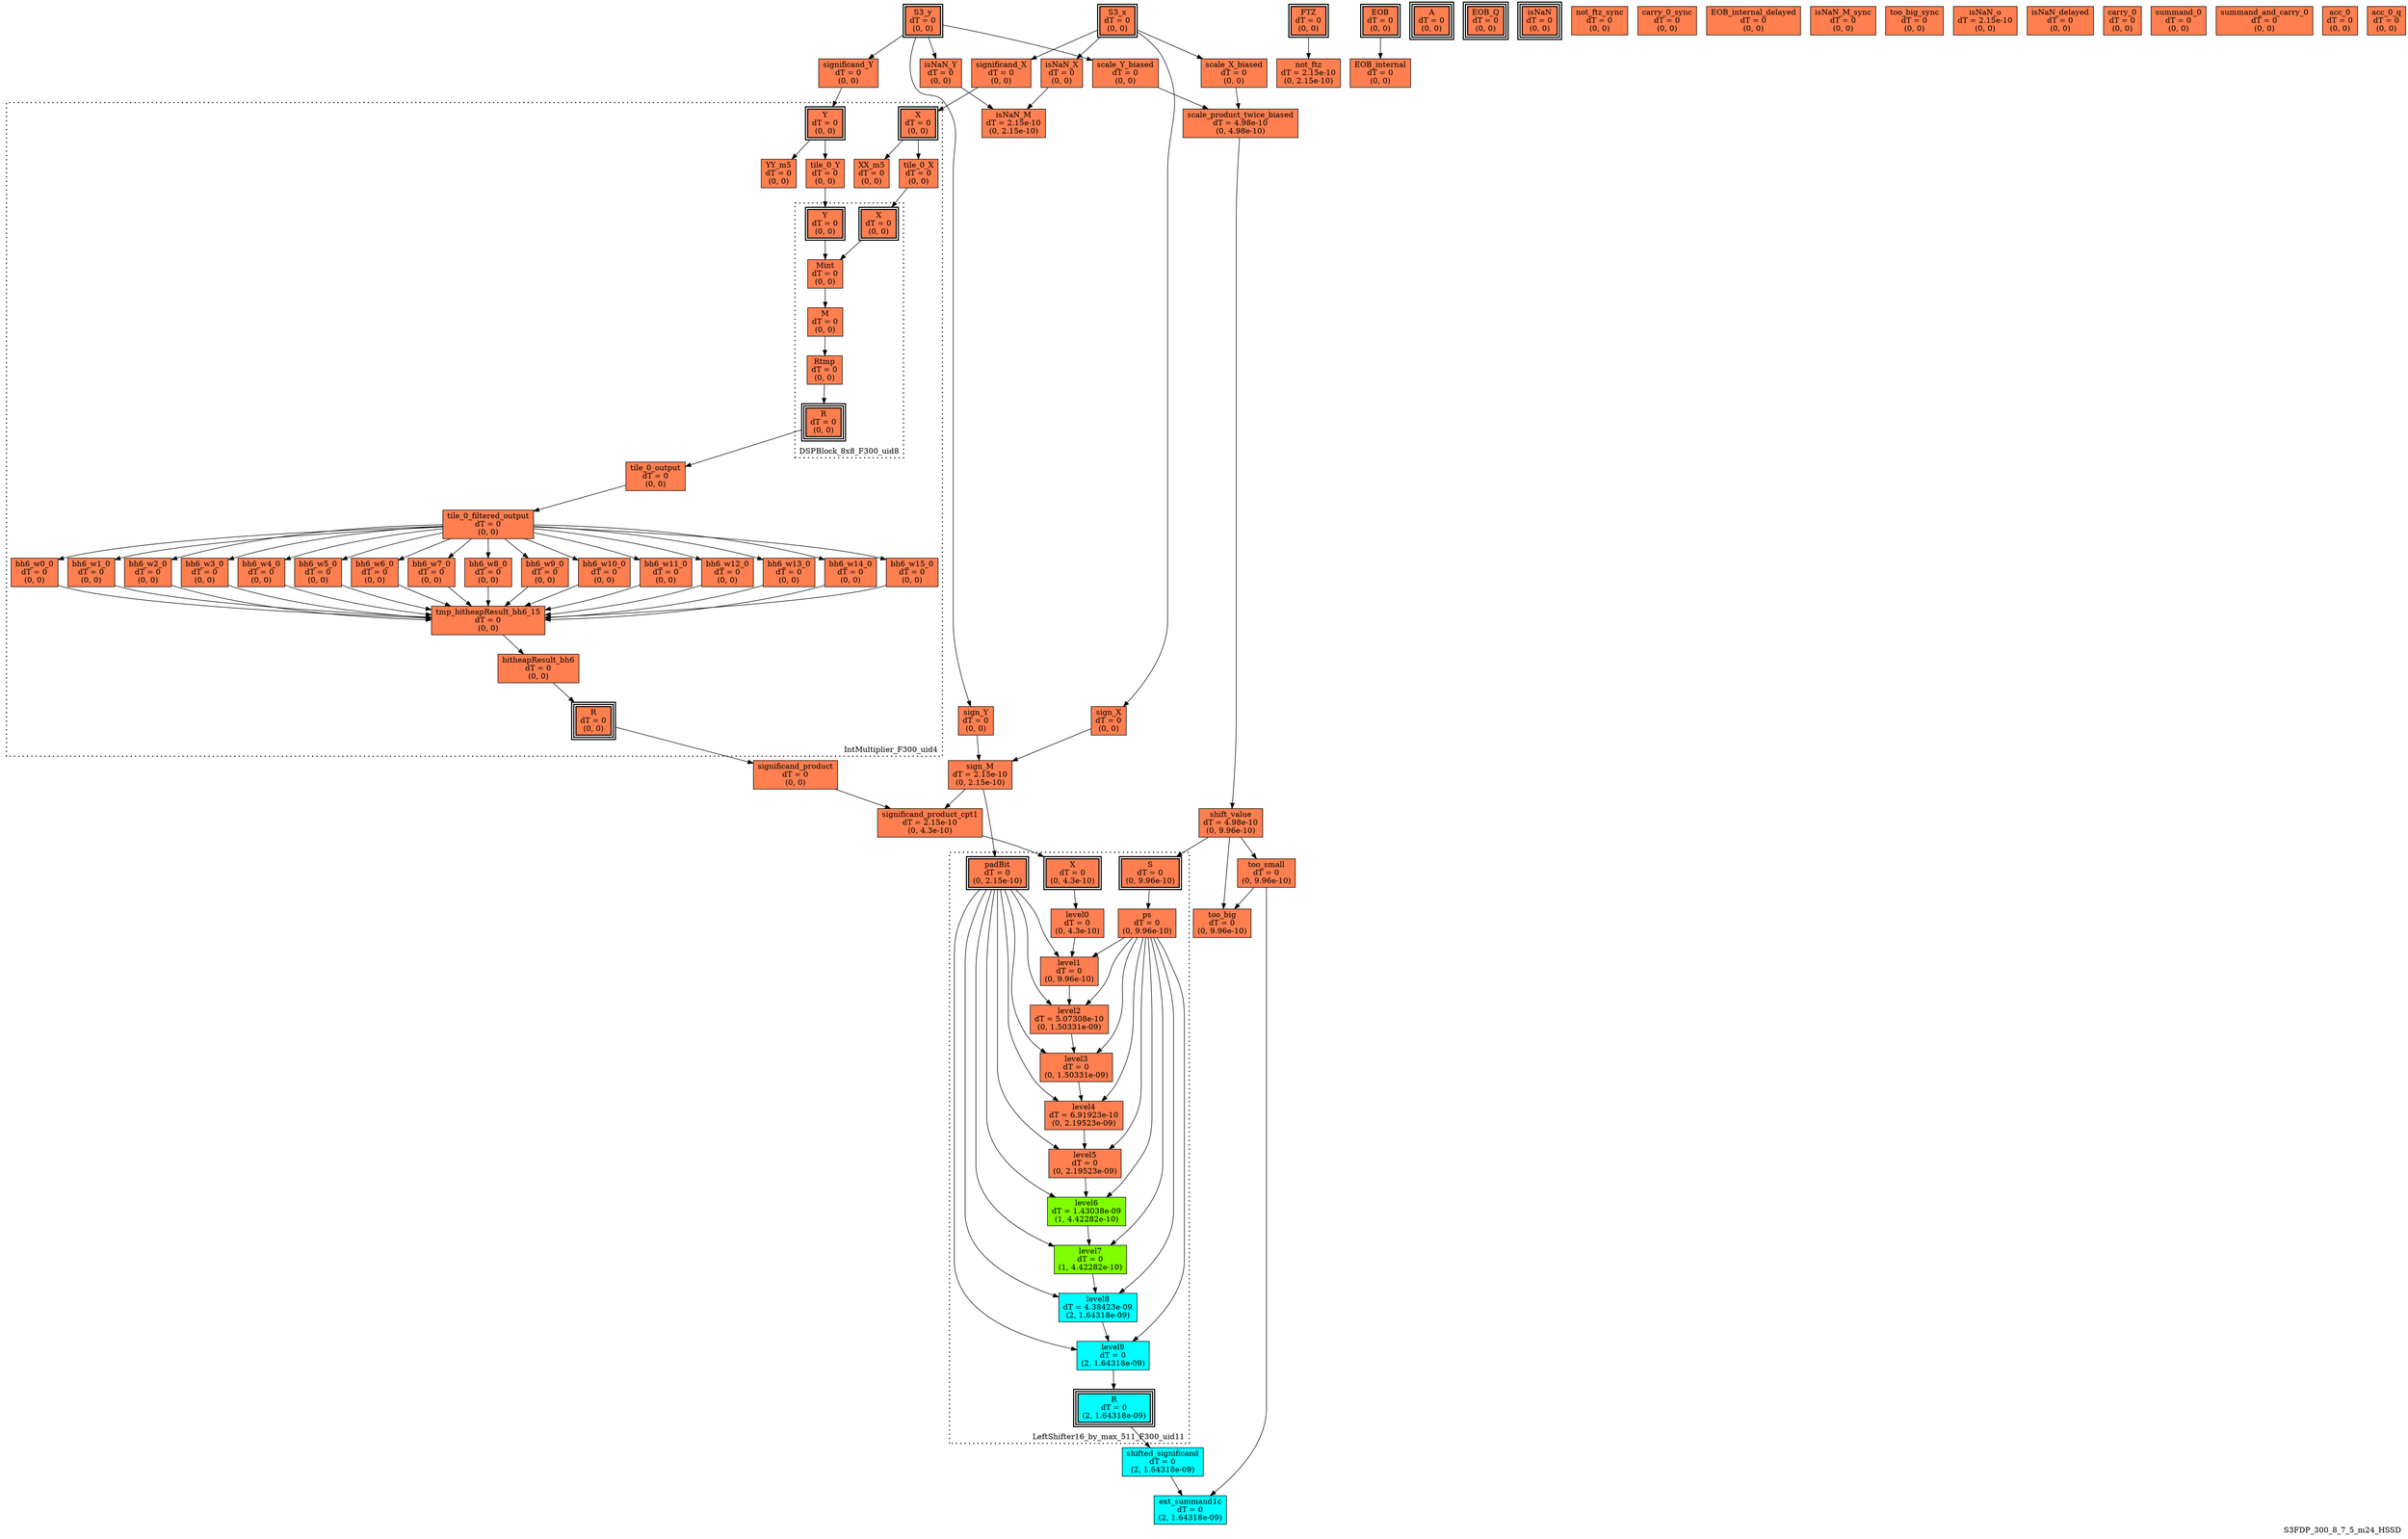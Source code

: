 digraph S3FDP_300_8_7_5_m24_HSSD
{
	//graph drawing options
	label=S3FDP_300_8_7_5_m24_HSSD;
	labelloc=bottom;
	labeljust=right;
	ratio=auto;
	nodesep=0.25;
	ranksep=0.5;

	//input/output signals of operator S3FDP_300_8_7_5_m24_HSSD
	S3_x__S3FDP_300_8_7_5_m24_HSSD [ label="S3_x\ndT = 0\n(0, 0)", shape=box, color=black, style="bold, filled", fillcolor=coral, peripheries=2 ];
	S3_y__S3FDP_300_8_7_5_m24_HSSD [ label="S3_y\ndT = 0\n(0, 0)", shape=box, color=black, style="bold, filled", fillcolor=coral, peripheries=2 ];
	FTZ__S3FDP_300_8_7_5_m24_HSSD [ label="FTZ\ndT = 0\n(0, 0)", shape=box, color=black, style="bold, filled", fillcolor=coral, peripheries=2 ];
	EOB__S3FDP_300_8_7_5_m24_HSSD [ label="EOB\ndT = 0\n(0, 0)", shape=box, color=black, style="bold, filled", fillcolor=coral, peripheries=2 ];
	A__S3FDP_300_8_7_5_m24_HSSD [ label="A\ndT = 0\n(0, 0)", shape=box, color=black, style="bold, filled", fillcolor=coral, peripheries=3 ];
	EOB_Q__S3FDP_300_8_7_5_m24_HSSD [ label="EOB_Q\ndT = 0\n(0, 0)", shape=box, color=black, style="bold, filled", fillcolor=coral, peripheries=3 ];
	isNaN__S3FDP_300_8_7_5_m24_HSSD [ label="isNaN\ndT = 0\n(0, 0)", shape=box, color=black, style="bold, filled", fillcolor=coral, peripheries=3 ];
	{rank=same S3_x__S3FDP_300_8_7_5_m24_HSSD, S3_y__S3FDP_300_8_7_5_m24_HSSD, FTZ__S3FDP_300_8_7_5_m24_HSSD, EOB__S3FDP_300_8_7_5_m24_HSSD};
	{rank=same A__S3FDP_300_8_7_5_m24_HSSD, EOB_Q__S3FDP_300_8_7_5_m24_HSSD, isNaN__S3FDP_300_8_7_5_m24_HSSD};
	//internal signals of operator S3FDP_300_8_7_5_m24_HSSD
	sign_X__S3FDP_300_8_7_5_m24_HSSD [ label="sign_X\ndT = 0\n(0, 0)", shape=box, color=black, style=filled, fillcolor=coral, peripheries=1 ];
	sign_Y__S3FDP_300_8_7_5_m24_HSSD [ label="sign_Y\ndT = 0\n(0, 0)", shape=box, color=black, style=filled, fillcolor=coral, peripheries=1 ];
	sign_M__S3FDP_300_8_7_5_m24_HSSD [ label="sign_M\ndT = 2.15e-10\n(0, 2.15e-10)", shape=box, color=black, style=filled, fillcolor=coral, peripheries=1 ];
	isNaN_X__S3FDP_300_8_7_5_m24_HSSD [ label="isNaN_X\ndT = 0\n(0, 0)", shape=box, color=black, style=filled, fillcolor=coral, peripheries=1 ];
	isNaN_Y__S3FDP_300_8_7_5_m24_HSSD [ label="isNaN_Y\ndT = 0\n(0, 0)", shape=box, color=black, style=filled, fillcolor=coral, peripheries=1 ];
	isNaN_M__S3FDP_300_8_7_5_m24_HSSD [ label="isNaN_M\ndT = 2.15e-10\n(0, 2.15e-10)", shape=box, color=black, style=filled, fillcolor=coral, peripheries=1 ];
	significand_X__S3FDP_300_8_7_5_m24_HSSD [ label="significand_X\ndT = 0\n(0, 0)", shape=box, color=black, style=filled, fillcolor=coral, peripheries=1 ];
	significand_Y__S3FDP_300_8_7_5_m24_HSSD [ label="significand_Y\ndT = 0\n(0, 0)", shape=box, color=black, style=filled, fillcolor=coral, peripheries=1 ];
	significand_product__S3FDP_300_8_7_5_m24_HSSD [ label="significand_product\ndT = 0\n(0, 0)", shape=box, color=black, style=filled, fillcolor=coral, peripheries=1 ];
	scale_X_biased__S3FDP_300_8_7_5_m24_HSSD [ label="scale_X_biased\ndT = 0\n(0, 0)", shape=box, color=black, style=filled, fillcolor=coral, peripheries=1 ];
	scale_Y_biased__S3FDP_300_8_7_5_m24_HSSD [ label="scale_Y_biased\ndT = 0\n(0, 0)", shape=box, color=black, style=filled, fillcolor=coral, peripheries=1 ];
	scale_product_twice_biased__S3FDP_300_8_7_5_m24_HSSD [ label="scale_product_twice_biased\ndT = 4.98e-10\n(0, 4.98e-10)", shape=box, color=black, style=filled, fillcolor=coral, peripheries=1 ];
	significand_product_cpt1__S3FDP_300_8_7_5_m24_HSSD [ label="significand_product_cpt1\ndT = 2.15e-10\n(0, 4.3e-10)", shape=box, color=black, style=filled, fillcolor=coral, peripheries=1 ];
	shift_value__S3FDP_300_8_7_5_m24_HSSD [ label="shift_value\ndT = 4.98e-10\n(0, 9.96e-10)", shape=box, color=black, style=filled, fillcolor=coral, peripheries=1 ];
	shifted_significand__S3FDP_300_8_7_5_m24_HSSD [ label="shifted_significand\ndT = 0\n(2, 1.64318e-09)", shape=box, color=black, style=filled, fillcolor=cyan, peripheries=1 ];
	too_small__S3FDP_300_8_7_5_m24_HSSD [ label="too_small\ndT = 0\n(0, 9.96e-10)", shape=box, color=black, style=filled, fillcolor=coral, peripheries=1 ];
	too_big__S3FDP_300_8_7_5_m24_HSSD [ label="too_big\ndT = 0\n(0, 9.96e-10)", shape=box, color=black, style=filled, fillcolor=coral, peripheries=1 ];
	ext_summand1c__S3FDP_300_8_7_5_m24_HSSD [ label="ext_summand1c\ndT = 0\n(2, 1.64318e-09)", shape=box, color=black, style=filled, fillcolor=cyan, peripheries=1 ];
	not_ftz__S3FDP_300_8_7_5_m24_HSSD [ label="not_ftz\ndT = 2.15e-10\n(0, 2.15e-10)", shape=box, color=black, style=filled, fillcolor=coral, peripheries=1 ];
	EOB_internal__S3FDP_300_8_7_5_m24_HSSD [ label="EOB_internal\ndT = 0\n(0, 0)", shape=box, color=black, style=filled, fillcolor=coral, peripheries=1 ];
	not_ftz_sync__S3FDP_300_8_7_5_m24_HSSD [ label="not_ftz_sync\ndT = 0\n(0, 0)", shape=box, color=black, style=filled, fillcolor=coral, peripheries=1 ];
	carry_0_sync__S3FDP_300_8_7_5_m24_HSSD [ label="carry_0_sync\ndT = 0\n(0, 0)", shape=box, color=black, style=filled, fillcolor=coral, peripheries=1 ];
	EOB_internal_delayed__S3FDP_300_8_7_5_m24_HSSD [ label="EOB_internal_delayed\ndT = 0\n(0, 0)", shape=box, color=black, style=filled, fillcolor=coral, peripheries=1 ];
	isNaN_M_sync__S3FDP_300_8_7_5_m24_HSSD [ label="isNaN_M_sync\ndT = 0\n(0, 0)", shape=box, color=black, style=filled, fillcolor=coral, peripheries=1 ];
	too_big_sync__S3FDP_300_8_7_5_m24_HSSD [ label="too_big_sync\ndT = 0\n(0, 0)", shape=box, color=black, style=filled, fillcolor=coral, peripheries=1 ];
	isNaN_o__S3FDP_300_8_7_5_m24_HSSD [ label="isNaN_o\ndT = 2.15e-10\n(0, 0)", shape=box, color=black, style=filled, fillcolor=coral, peripheries=1 ];
	isNaN_delayed__S3FDP_300_8_7_5_m24_HSSD [ label="isNaN_delayed\ndT = 0\n(0, 0)", shape=box, color=black, style=filled, fillcolor=coral, peripheries=1 ];
	carry_0__S3FDP_300_8_7_5_m24_HSSD [ label="carry_0\ndT = 0\n(0, 0)", shape=box, color=black, style=filled, fillcolor=coral, peripheries=1 ];
	summand_0__S3FDP_300_8_7_5_m24_HSSD [ label="summand_0\ndT = 0\n(0, 0)", shape=box, color=black, style=filled, fillcolor=coral, peripheries=1 ];
	summand_and_carry_0__S3FDP_300_8_7_5_m24_HSSD [ label="summand_and_carry_0\ndT = 0\n(0, 0)", shape=box, color=black, style=filled, fillcolor=coral, peripheries=1 ];
	acc_0__S3FDP_300_8_7_5_m24_HSSD [ label="acc_0\ndT = 0\n(0, 0)", shape=box, color=black, style=filled, fillcolor=coral, peripheries=1 ];
	acc_0_q__S3FDP_300_8_7_5_m24_HSSD [ label="acc_0_q\ndT = 0\n(0, 0)", shape=box, color=black, style=filled, fillcolor=coral, peripheries=1 ];

	//subcomponents of operator S3FDP_300_8_7_5_m24_HSSD

	subgraph cluster_IntMultiplier_F300_uid4
	{
		//graph drawing options
		label=IntMultiplier_F300_uid4;
		labelloc=bottom;
		labeljust=right;
		style="bold, dotted";
		ratio=auto;
		nodesep=0.25;
		ranksep=0.5;

		//input/output signals of operator IntMultiplier_F300_uid4
		X__IntMultiplier_F300_uid4 [ label="X\ndT = 0\n(0, 0)", shape=box, color=black, style="bold, filled", fillcolor=coral, peripheries=2 ];
		Y__IntMultiplier_F300_uid4 [ label="Y\ndT = 0\n(0, 0)", shape=box, color=black, style="bold, filled", fillcolor=coral, peripheries=2 ];
		R__IntMultiplier_F300_uid4 [ label="R\ndT = 0\n(0, 0)", shape=box, color=black, style="bold, filled", fillcolor=coral, peripheries=3 ];
		{rank=same X__IntMultiplier_F300_uid4, Y__IntMultiplier_F300_uid4};
		{rank=same R__IntMultiplier_F300_uid4};
		//internal signals of operator IntMultiplier_F300_uid4
		XX_m5__IntMultiplier_F300_uid4 [ label="XX_m5\ndT = 0\n(0, 0)", shape=box, color=black, style=filled, fillcolor=coral, peripheries=1 ];
		YY_m5__IntMultiplier_F300_uid4 [ label="YY_m5\ndT = 0\n(0, 0)", shape=box, color=black, style=filled, fillcolor=coral, peripheries=1 ];
		tile_0_X__IntMultiplier_F300_uid4 [ label="tile_0_X\ndT = 0\n(0, 0)", shape=box, color=black, style=filled, fillcolor=coral, peripheries=1 ];
		tile_0_Y__IntMultiplier_F300_uid4 [ label="tile_0_Y\ndT = 0\n(0, 0)", shape=box, color=black, style=filled, fillcolor=coral, peripheries=1 ];
		tile_0_output__IntMultiplier_F300_uid4 [ label="tile_0_output\ndT = 0\n(0, 0)", shape=box, color=black, style=filled, fillcolor=coral, peripheries=1 ];
		tile_0_filtered_output__IntMultiplier_F300_uid4 [ label="tile_0_filtered_output\ndT = 0\n(0, 0)", shape=box, color=black, style=filled, fillcolor=coral, peripheries=1 ];
		bh6_w0_0__IntMultiplier_F300_uid4 [ label="bh6_w0_0\ndT = 0\n(0, 0)", shape=box, color=black, style=filled, fillcolor=coral, peripheries=1 ];
		bh6_w1_0__IntMultiplier_F300_uid4 [ label="bh6_w1_0\ndT = 0\n(0, 0)", shape=box, color=black, style=filled, fillcolor=coral, peripheries=1 ];
		bh6_w2_0__IntMultiplier_F300_uid4 [ label="bh6_w2_0\ndT = 0\n(0, 0)", shape=box, color=black, style=filled, fillcolor=coral, peripheries=1 ];
		bh6_w3_0__IntMultiplier_F300_uid4 [ label="bh6_w3_0\ndT = 0\n(0, 0)", shape=box, color=black, style=filled, fillcolor=coral, peripheries=1 ];
		bh6_w4_0__IntMultiplier_F300_uid4 [ label="bh6_w4_0\ndT = 0\n(0, 0)", shape=box, color=black, style=filled, fillcolor=coral, peripheries=1 ];
		bh6_w5_0__IntMultiplier_F300_uid4 [ label="bh6_w5_0\ndT = 0\n(0, 0)", shape=box, color=black, style=filled, fillcolor=coral, peripheries=1 ];
		bh6_w6_0__IntMultiplier_F300_uid4 [ label="bh6_w6_0\ndT = 0\n(0, 0)", shape=box, color=black, style=filled, fillcolor=coral, peripheries=1 ];
		bh6_w7_0__IntMultiplier_F300_uid4 [ label="bh6_w7_0\ndT = 0\n(0, 0)", shape=box, color=black, style=filled, fillcolor=coral, peripheries=1 ];
		bh6_w8_0__IntMultiplier_F300_uid4 [ label="bh6_w8_0\ndT = 0\n(0, 0)", shape=box, color=black, style=filled, fillcolor=coral, peripheries=1 ];
		bh6_w9_0__IntMultiplier_F300_uid4 [ label="bh6_w9_0\ndT = 0\n(0, 0)", shape=box, color=black, style=filled, fillcolor=coral, peripheries=1 ];
		bh6_w10_0__IntMultiplier_F300_uid4 [ label="bh6_w10_0\ndT = 0\n(0, 0)", shape=box, color=black, style=filled, fillcolor=coral, peripheries=1 ];
		bh6_w11_0__IntMultiplier_F300_uid4 [ label="bh6_w11_0\ndT = 0\n(0, 0)", shape=box, color=black, style=filled, fillcolor=coral, peripheries=1 ];
		bh6_w12_0__IntMultiplier_F300_uid4 [ label="bh6_w12_0\ndT = 0\n(0, 0)", shape=box, color=black, style=filled, fillcolor=coral, peripheries=1 ];
		bh6_w13_0__IntMultiplier_F300_uid4 [ label="bh6_w13_0\ndT = 0\n(0, 0)", shape=box, color=black, style=filled, fillcolor=coral, peripheries=1 ];
		bh6_w14_0__IntMultiplier_F300_uid4 [ label="bh6_w14_0\ndT = 0\n(0, 0)", shape=box, color=black, style=filled, fillcolor=coral, peripheries=1 ];
		bh6_w15_0__IntMultiplier_F300_uid4 [ label="bh6_w15_0\ndT = 0\n(0, 0)", shape=box, color=black, style=filled, fillcolor=coral, peripheries=1 ];
		tmp_bitheapResult_bh6_15__IntMultiplier_F300_uid4 [ label="tmp_bitheapResult_bh6_15\ndT = 0\n(0, 0)", shape=box, color=black, style=filled, fillcolor=coral, peripheries=1 ];
		bitheapResult_bh6__IntMultiplier_F300_uid4 [ label="bitheapResult_bh6\ndT = 0\n(0, 0)", shape=box, color=black, style=filled, fillcolor=coral, peripheries=1 ];

		//subcomponents of operator IntMultiplier_F300_uid4

		subgraph cluster_DSPBlock_8x8_F300_uid8
		{
			//graph drawing options
			label=DSPBlock_8x8_F300_uid8;
			labelloc=bottom;
			labeljust=right;
			style="bold, dotted";
			ratio=auto;
			nodesep=0.25;
			ranksep=0.5;

			//input/output signals of operator DSPBlock_8x8_F300_uid8
			X__DSPBlock_8x8_F300_uid8 [ label="X\ndT = 0\n(0, 0)", shape=box, color=black, style="bold, filled", fillcolor=coral, peripheries=2 ];
			Y__DSPBlock_8x8_F300_uid8 [ label="Y\ndT = 0\n(0, 0)", shape=box, color=black, style="bold, filled", fillcolor=coral, peripheries=2 ];
			R__DSPBlock_8x8_F300_uid8 [ label="R\ndT = 0\n(0, 0)", shape=box, color=black, style="bold, filled", fillcolor=coral, peripheries=3 ];
			{rank=same X__DSPBlock_8x8_F300_uid8, Y__DSPBlock_8x8_F300_uid8};
			{rank=same R__DSPBlock_8x8_F300_uid8};
			//internal signals of operator DSPBlock_8x8_F300_uid8
			Mint__DSPBlock_8x8_F300_uid8 [ label="Mint\ndT = 0\n(0, 0)", shape=box, color=black, style=filled, fillcolor=coral, peripheries=1 ];
			M__DSPBlock_8x8_F300_uid8 [ label="M\ndT = 0\n(0, 0)", shape=box, color=black, style=filled, fillcolor=coral, peripheries=1 ];
			Rtmp__DSPBlock_8x8_F300_uid8 [ label="Rtmp\ndT = 0\n(0, 0)", shape=box, color=black, style=filled, fillcolor=coral, peripheries=1 ];

			//subcomponents of operator DSPBlock_8x8_F300_uid8

			//input and internal signal connections of operator DSPBlock_8x8_F300_uid8
			X__DSPBlock_8x8_F300_uid8 -> Mint__DSPBlock_8x8_F300_uid8 [ arrowhead=normal, arrowsize=1.0, arrowtail=normal, color=black, dir=forward  ];
			Y__DSPBlock_8x8_F300_uid8 -> Mint__DSPBlock_8x8_F300_uid8 [ arrowhead=normal, arrowsize=1.0, arrowtail=normal, color=black, dir=forward  ];
			Mint__DSPBlock_8x8_F300_uid8 -> M__DSPBlock_8x8_F300_uid8 [ arrowhead=normal, arrowsize=1.0, arrowtail=normal, color=black, dir=forward  ];
			M__DSPBlock_8x8_F300_uid8 -> Rtmp__DSPBlock_8x8_F300_uid8 [ arrowhead=normal, arrowsize=1.0, arrowtail=normal, color=black, dir=forward  ];
			Rtmp__DSPBlock_8x8_F300_uid8 -> R__DSPBlock_8x8_F300_uid8 [ arrowhead=normal, arrowsize=1.0, arrowtail=normal, color=black, dir=forward  ];
		}

			//output signal connections of operator DSPBlock_8x8_F300_uid8
			R__DSPBlock_8x8_F300_uid8 -> tile_0_output__IntMultiplier_F300_uid4 [ arrowhead=normal, arrowsize=1.0, arrowtail=normal, color=black, dir=forward  ];

		//input and internal signal connections of operator IntMultiplier_F300_uid4
		X__IntMultiplier_F300_uid4 -> XX_m5__IntMultiplier_F300_uid4 [ arrowhead=normal, arrowsize=1.0, arrowtail=normal, color=black, dir=forward  ];
		X__IntMultiplier_F300_uid4 -> tile_0_X__IntMultiplier_F300_uid4 [ arrowhead=normal, arrowsize=1.0, arrowtail=normal, color=black, dir=forward  ];
		Y__IntMultiplier_F300_uid4 -> YY_m5__IntMultiplier_F300_uid4 [ arrowhead=normal, arrowsize=1.0, arrowtail=normal, color=black, dir=forward  ];
		Y__IntMultiplier_F300_uid4 -> tile_0_Y__IntMultiplier_F300_uid4 [ arrowhead=normal, arrowsize=1.0, arrowtail=normal, color=black, dir=forward  ];
		tile_0_X__IntMultiplier_F300_uid4 -> X__DSPBlock_8x8_F300_uid8 [ arrowhead=normal, arrowsize=1.0, arrowtail=normal, color=black, dir=forward  ];
		tile_0_Y__IntMultiplier_F300_uid4 -> Y__DSPBlock_8x8_F300_uid8 [ arrowhead=normal, arrowsize=1.0, arrowtail=normal, color=black, dir=forward  ];
		tile_0_output__IntMultiplier_F300_uid4 -> tile_0_filtered_output__IntMultiplier_F300_uid4 [ arrowhead=normal, arrowsize=1.0, arrowtail=normal, color=black, dir=forward  ];
		tile_0_filtered_output__IntMultiplier_F300_uid4 -> bh6_w0_0__IntMultiplier_F300_uid4 [ arrowhead=normal, arrowsize=1.0, arrowtail=normal, color=black, dir=forward  ];
		tile_0_filtered_output__IntMultiplier_F300_uid4 -> bh6_w1_0__IntMultiplier_F300_uid4 [ arrowhead=normal, arrowsize=1.0, arrowtail=normal, color=black, dir=forward  ];
		tile_0_filtered_output__IntMultiplier_F300_uid4 -> bh6_w2_0__IntMultiplier_F300_uid4 [ arrowhead=normal, arrowsize=1.0, arrowtail=normal, color=black, dir=forward  ];
		tile_0_filtered_output__IntMultiplier_F300_uid4 -> bh6_w3_0__IntMultiplier_F300_uid4 [ arrowhead=normal, arrowsize=1.0, arrowtail=normal, color=black, dir=forward  ];
		tile_0_filtered_output__IntMultiplier_F300_uid4 -> bh6_w4_0__IntMultiplier_F300_uid4 [ arrowhead=normal, arrowsize=1.0, arrowtail=normal, color=black, dir=forward  ];
		tile_0_filtered_output__IntMultiplier_F300_uid4 -> bh6_w5_0__IntMultiplier_F300_uid4 [ arrowhead=normal, arrowsize=1.0, arrowtail=normal, color=black, dir=forward  ];
		tile_0_filtered_output__IntMultiplier_F300_uid4 -> bh6_w6_0__IntMultiplier_F300_uid4 [ arrowhead=normal, arrowsize=1.0, arrowtail=normal, color=black, dir=forward  ];
		tile_0_filtered_output__IntMultiplier_F300_uid4 -> bh6_w7_0__IntMultiplier_F300_uid4 [ arrowhead=normal, arrowsize=1.0, arrowtail=normal, color=black, dir=forward  ];
		tile_0_filtered_output__IntMultiplier_F300_uid4 -> bh6_w8_0__IntMultiplier_F300_uid4 [ arrowhead=normal, arrowsize=1.0, arrowtail=normal, color=black, dir=forward  ];
		tile_0_filtered_output__IntMultiplier_F300_uid4 -> bh6_w9_0__IntMultiplier_F300_uid4 [ arrowhead=normal, arrowsize=1.0, arrowtail=normal, color=black, dir=forward  ];
		tile_0_filtered_output__IntMultiplier_F300_uid4 -> bh6_w10_0__IntMultiplier_F300_uid4 [ arrowhead=normal, arrowsize=1.0, arrowtail=normal, color=black, dir=forward  ];
		tile_0_filtered_output__IntMultiplier_F300_uid4 -> bh6_w11_0__IntMultiplier_F300_uid4 [ arrowhead=normal, arrowsize=1.0, arrowtail=normal, color=black, dir=forward  ];
		tile_0_filtered_output__IntMultiplier_F300_uid4 -> bh6_w12_0__IntMultiplier_F300_uid4 [ arrowhead=normal, arrowsize=1.0, arrowtail=normal, color=black, dir=forward  ];
		tile_0_filtered_output__IntMultiplier_F300_uid4 -> bh6_w13_0__IntMultiplier_F300_uid4 [ arrowhead=normal, arrowsize=1.0, arrowtail=normal, color=black, dir=forward  ];
		tile_0_filtered_output__IntMultiplier_F300_uid4 -> bh6_w14_0__IntMultiplier_F300_uid4 [ arrowhead=normal, arrowsize=1.0, arrowtail=normal, color=black, dir=forward  ];
		tile_0_filtered_output__IntMultiplier_F300_uid4 -> bh6_w15_0__IntMultiplier_F300_uid4 [ arrowhead=normal, arrowsize=1.0, arrowtail=normal, color=black, dir=forward  ];
		bh6_w0_0__IntMultiplier_F300_uid4 -> tmp_bitheapResult_bh6_15__IntMultiplier_F300_uid4 [ arrowhead=normal, arrowsize=1.0, arrowtail=normal, color=black, dir=forward  ];
		bh6_w1_0__IntMultiplier_F300_uid4 -> tmp_bitheapResult_bh6_15__IntMultiplier_F300_uid4 [ arrowhead=normal, arrowsize=1.0, arrowtail=normal, color=black, dir=forward  ];
		bh6_w2_0__IntMultiplier_F300_uid4 -> tmp_bitheapResult_bh6_15__IntMultiplier_F300_uid4 [ arrowhead=normal, arrowsize=1.0, arrowtail=normal, color=black, dir=forward  ];
		bh6_w3_0__IntMultiplier_F300_uid4 -> tmp_bitheapResult_bh6_15__IntMultiplier_F300_uid4 [ arrowhead=normal, arrowsize=1.0, arrowtail=normal, color=black, dir=forward  ];
		bh6_w4_0__IntMultiplier_F300_uid4 -> tmp_bitheapResult_bh6_15__IntMultiplier_F300_uid4 [ arrowhead=normal, arrowsize=1.0, arrowtail=normal, color=black, dir=forward  ];
		bh6_w5_0__IntMultiplier_F300_uid4 -> tmp_bitheapResult_bh6_15__IntMultiplier_F300_uid4 [ arrowhead=normal, arrowsize=1.0, arrowtail=normal, color=black, dir=forward  ];
		bh6_w6_0__IntMultiplier_F300_uid4 -> tmp_bitheapResult_bh6_15__IntMultiplier_F300_uid4 [ arrowhead=normal, arrowsize=1.0, arrowtail=normal, color=black, dir=forward  ];
		bh6_w7_0__IntMultiplier_F300_uid4 -> tmp_bitheapResult_bh6_15__IntMultiplier_F300_uid4 [ arrowhead=normal, arrowsize=1.0, arrowtail=normal, color=black, dir=forward  ];
		bh6_w8_0__IntMultiplier_F300_uid4 -> tmp_bitheapResult_bh6_15__IntMultiplier_F300_uid4 [ arrowhead=normal, arrowsize=1.0, arrowtail=normal, color=black, dir=forward  ];
		bh6_w9_0__IntMultiplier_F300_uid4 -> tmp_bitheapResult_bh6_15__IntMultiplier_F300_uid4 [ arrowhead=normal, arrowsize=1.0, arrowtail=normal, color=black, dir=forward  ];
		bh6_w10_0__IntMultiplier_F300_uid4 -> tmp_bitheapResult_bh6_15__IntMultiplier_F300_uid4 [ arrowhead=normal, arrowsize=1.0, arrowtail=normal, color=black, dir=forward  ];
		bh6_w11_0__IntMultiplier_F300_uid4 -> tmp_bitheapResult_bh6_15__IntMultiplier_F300_uid4 [ arrowhead=normal, arrowsize=1.0, arrowtail=normal, color=black, dir=forward  ];
		bh6_w12_0__IntMultiplier_F300_uid4 -> tmp_bitheapResult_bh6_15__IntMultiplier_F300_uid4 [ arrowhead=normal, arrowsize=1.0, arrowtail=normal, color=black, dir=forward  ];
		bh6_w13_0__IntMultiplier_F300_uid4 -> tmp_bitheapResult_bh6_15__IntMultiplier_F300_uid4 [ arrowhead=normal, arrowsize=1.0, arrowtail=normal, color=black, dir=forward  ];
		bh6_w14_0__IntMultiplier_F300_uid4 -> tmp_bitheapResult_bh6_15__IntMultiplier_F300_uid4 [ arrowhead=normal, arrowsize=1.0, arrowtail=normal, color=black, dir=forward  ];
		bh6_w15_0__IntMultiplier_F300_uid4 -> tmp_bitheapResult_bh6_15__IntMultiplier_F300_uid4 [ arrowhead=normal, arrowsize=1.0, arrowtail=normal, color=black, dir=forward  ];
		tmp_bitheapResult_bh6_15__IntMultiplier_F300_uid4 -> bitheapResult_bh6__IntMultiplier_F300_uid4 [ arrowhead=normal, arrowsize=1.0, arrowtail=normal, color=black, dir=forward  ];
		bitheapResult_bh6__IntMultiplier_F300_uid4 -> R__IntMultiplier_F300_uid4 [ arrowhead=normal, arrowsize=1.0, arrowtail=normal, color=black, dir=forward  ];
	}

		//output signal connections of operator IntMultiplier_F300_uid4
		R__IntMultiplier_F300_uid4 -> significand_product__S3FDP_300_8_7_5_m24_HSSD [ arrowhead=normal, arrowsize=1.0, arrowtail=normal, color=black, dir=forward  ];

	subgraph cluster_LeftShifter16_by_max_511_F300_uid11
	{
		//graph drawing options
		label=LeftShifter16_by_max_511_F300_uid11;
		labelloc=bottom;
		labeljust=right;
		style="bold, dotted";
		ratio=auto;
		nodesep=0.25;
		ranksep=0.5;

		//input/output signals of operator LeftShifter16_by_max_511_F300_uid11
		X__LeftShifter16_by_max_511_F300_uid11 [ label="X\ndT = 0\n(0, 4.3e-10)", shape=box, color=black, style="bold, filled", fillcolor=coral, peripheries=2 ];
		S__LeftShifter16_by_max_511_F300_uid11 [ label="S\ndT = 0\n(0, 9.96e-10)", shape=box, color=black, style="bold, filled", fillcolor=coral, peripheries=2 ];
		padBit__LeftShifter16_by_max_511_F300_uid11 [ label="padBit\ndT = 0\n(0, 2.15e-10)", shape=box, color=black, style="bold, filled", fillcolor=coral, peripheries=2 ];
		R__LeftShifter16_by_max_511_F300_uid11 [ label="R\ndT = 0\n(2, 1.64318e-09)", shape=box, color=black, style="bold, filled", fillcolor=cyan, peripheries=3 ];
		{rank=same X__LeftShifter16_by_max_511_F300_uid11, S__LeftShifter16_by_max_511_F300_uid11, padBit__LeftShifter16_by_max_511_F300_uid11};
		{rank=same R__LeftShifter16_by_max_511_F300_uid11};
		//internal signals of operator LeftShifter16_by_max_511_F300_uid11
		ps__LeftShifter16_by_max_511_F300_uid11 [ label="ps\ndT = 0\n(0, 9.96e-10)", shape=box, color=black, style=filled, fillcolor=coral, peripheries=1 ];
		level0__LeftShifter16_by_max_511_F300_uid11 [ label="level0\ndT = 0\n(0, 4.3e-10)", shape=box, color=black, style=filled, fillcolor=coral, peripheries=1 ];
		level1__LeftShifter16_by_max_511_F300_uid11 [ label="level1\ndT = 0\n(0, 9.96e-10)", shape=box, color=black, style=filled, fillcolor=coral, peripheries=1 ];
		level2__LeftShifter16_by_max_511_F300_uid11 [ label="level2\ndT = 5.07308e-10\n(0, 1.50331e-09)", shape=box, color=black, style=filled, fillcolor=coral, peripheries=1 ];
		level3__LeftShifter16_by_max_511_F300_uid11 [ label="level3\ndT = 0\n(0, 1.50331e-09)", shape=box, color=black, style=filled, fillcolor=coral, peripheries=1 ];
		level4__LeftShifter16_by_max_511_F300_uid11 [ label="level4\ndT = 6.91923e-10\n(0, 2.19523e-09)", shape=box, color=black, style=filled, fillcolor=coral, peripheries=1 ];
		level5__LeftShifter16_by_max_511_F300_uid11 [ label="level5\ndT = 0\n(0, 2.19523e-09)", shape=box, color=black, style=filled, fillcolor=coral, peripheries=1 ];
		level6__LeftShifter16_by_max_511_F300_uid11 [ label="level6\ndT = 1.43038e-09\n(1, 4.42282e-10)", shape=box, color=black, style=filled, fillcolor=chartreuse, peripheries=1 ];
		level7__LeftShifter16_by_max_511_F300_uid11 [ label="level7\ndT = 0\n(1, 4.42282e-10)", shape=box, color=black, style=filled, fillcolor=chartreuse, peripheries=1 ];
		level8__LeftShifter16_by_max_511_F300_uid11 [ label="level8\ndT = 4.38423e-09\n(2, 1.64318e-09)", shape=box, color=black, style=filled, fillcolor=cyan, peripheries=1 ];
		level9__LeftShifter16_by_max_511_F300_uid11 [ label="level9\ndT = 0\n(2, 1.64318e-09)", shape=box, color=black, style=filled, fillcolor=cyan, peripheries=1 ];

		//subcomponents of operator LeftShifter16_by_max_511_F300_uid11

		//input and internal signal connections of operator LeftShifter16_by_max_511_F300_uid11
		X__LeftShifter16_by_max_511_F300_uid11 -> level0__LeftShifter16_by_max_511_F300_uid11 [ arrowhead=normal, arrowsize=1.0, arrowtail=normal, color=black, dir=forward  ];
		S__LeftShifter16_by_max_511_F300_uid11 -> ps__LeftShifter16_by_max_511_F300_uid11 [ arrowhead=normal, arrowsize=1.0, arrowtail=normal, color=black, dir=forward  ];
		padBit__LeftShifter16_by_max_511_F300_uid11 -> level1__LeftShifter16_by_max_511_F300_uid11 [ arrowhead=normal, arrowsize=1.0, arrowtail=normal, color=black, dir=forward  ];
		padBit__LeftShifter16_by_max_511_F300_uid11 -> level2__LeftShifter16_by_max_511_F300_uid11 [ arrowhead=normal, arrowsize=1.0, arrowtail=normal, color=black, dir=forward  ];
		padBit__LeftShifter16_by_max_511_F300_uid11 -> level3__LeftShifter16_by_max_511_F300_uid11 [ arrowhead=normal, arrowsize=1.0, arrowtail=normal, color=black, dir=forward  ];
		padBit__LeftShifter16_by_max_511_F300_uid11 -> level4__LeftShifter16_by_max_511_F300_uid11 [ arrowhead=normal, arrowsize=1.0, arrowtail=normal, color=black, dir=forward  ];
		padBit__LeftShifter16_by_max_511_F300_uid11 -> level5__LeftShifter16_by_max_511_F300_uid11 [ arrowhead=normal, arrowsize=1.0, arrowtail=normal, color=black, dir=forward  ];
		padBit__LeftShifter16_by_max_511_F300_uid11 -> level6__LeftShifter16_by_max_511_F300_uid11 [ arrowhead=normal, arrowsize=1.0, arrowtail=normal, color=black, dir=forward  ];
		padBit__LeftShifter16_by_max_511_F300_uid11 -> level7__LeftShifter16_by_max_511_F300_uid11 [ arrowhead=normal, arrowsize=1.0, arrowtail=normal, color=black, dir=forward  ];
		padBit__LeftShifter16_by_max_511_F300_uid11 -> level8__LeftShifter16_by_max_511_F300_uid11 [ arrowhead=normal, arrowsize=1.0, arrowtail=normal, color=black, dir=forward  ];
		padBit__LeftShifter16_by_max_511_F300_uid11 -> level9__LeftShifter16_by_max_511_F300_uid11 [ arrowhead=normal, arrowsize=1.0, arrowtail=normal, color=black, dir=forward  ];
		ps__LeftShifter16_by_max_511_F300_uid11 -> level1__LeftShifter16_by_max_511_F300_uid11 [ arrowhead=normal, arrowsize=1.0, arrowtail=normal, color=black, dir=forward  ];
		ps__LeftShifter16_by_max_511_F300_uid11 -> level2__LeftShifter16_by_max_511_F300_uid11 [ arrowhead=normal, arrowsize=1.0, arrowtail=normal, color=black, dir=forward  ];
		ps__LeftShifter16_by_max_511_F300_uid11 -> level3__LeftShifter16_by_max_511_F300_uid11 [ arrowhead=normal, arrowsize=1.0, arrowtail=normal, color=black, dir=forward  ];
		ps__LeftShifter16_by_max_511_F300_uid11 -> level4__LeftShifter16_by_max_511_F300_uid11 [ arrowhead=normal, arrowsize=1.0, arrowtail=normal, color=black, dir=forward  ];
		ps__LeftShifter16_by_max_511_F300_uid11 -> level5__LeftShifter16_by_max_511_F300_uid11 [ arrowhead=normal, arrowsize=1.0, arrowtail=normal, color=black, dir=forward  ];
		ps__LeftShifter16_by_max_511_F300_uid11 -> level6__LeftShifter16_by_max_511_F300_uid11 [ arrowhead=normal, arrowsize=1.0, arrowtail=normal, color=black, dir=forward  ];
		ps__LeftShifter16_by_max_511_F300_uid11 -> level7__LeftShifter16_by_max_511_F300_uid11 [ arrowhead=normal, arrowsize=1.0, arrowtail=normal, color=black, dir=forward  ];
		ps__LeftShifter16_by_max_511_F300_uid11 -> level8__LeftShifter16_by_max_511_F300_uid11 [ arrowhead=normal, arrowsize=1.0, arrowtail=normal, color=black, dir=forward  ];
		ps__LeftShifter16_by_max_511_F300_uid11 -> level9__LeftShifter16_by_max_511_F300_uid11 [ arrowhead=normal, arrowsize=1.0, arrowtail=normal, color=black, dir=forward  ];
		level0__LeftShifter16_by_max_511_F300_uid11 -> level1__LeftShifter16_by_max_511_F300_uid11 [ arrowhead=normal, arrowsize=1.0, arrowtail=normal, color=black, dir=forward  ];
		level1__LeftShifter16_by_max_511_F300_uid11 -> level2__LeftShifter16_by_max_511_F300_uid11 [ arrowhead=normal, arrowsize=1.0, arrowtail=normal, color=black, dir=forward  ];
		level2__LeftShifter16_by_max_511_F300_uid11 -> level3__LeftShifter16_by_max_511_F300_uid11 [ arrowhead=normal, arrowsize=1.0, arrowtail=normal, color=black, dir=forward  ];
		level3__LeftShifter16_by_max_511_F300_uid11 -> level4__LeftShifter16_by_max_511_F300_uid11 [ arrowhead=normal, arrowsize=1.0, arrowtail=normal, color=black, dir=forward  ];
		level4__LeftShifter16_by_max_511_F300_uid11 -> level5__LeftShifter16_by_max_511_F300_uid11 [ arrowhead=normal, arrowsize=1.0, arrowtail=normal, color=black, dir=forward  ];
		level5__LeftShifter16_by_max_511_F300_uid11 -> level6__LeftShifter16_by_max_511_F300_uid11 [ arrowhead=normal, arrowsize=1.0, arrowtail=normal, color=black, dir=forward  ];
		level6__LeftShifter16_by_max_511_F300_uid11 -> level7__LeftShifter16_by_max_511_F300_uid11 [ arrowhead=normal, arrowsize=1.0, arrowtail=normal, color=black, dir=forward  ];
		level7__LeftShifter16_by_max_511_F300_uid11 -> level8__LeftShifter16_by_max_511_F300_uid11 [ arrowhead=normal, arrowsize=1.0, arrowtail=normal, color=black, dir=forward  ];
		level8__LeftShifter16_by_max_511_F300_uid11 -> level9__LeftShifter16_by_max_511_F300_uid11 [ arrowhead=normal, arrowsize=1.0, arrowtail=normal, color=black, dir=forward  ];
		level9__LeftShifter16_by_max_511_F300_uid11 -> R__LeftShifter16_by_max_511_F300_uid11 [ arrowhead=normal, arrowsize=1.0, arrowtail=normal, color=black, dir=forward  ];
	}

		//output signal connections of operator LeftShifter16_by_max_511_F300_uid11
		R__LeftShifter16_by_max_511_F300_uid11 -> shifted_significand__S3FDP_300_8_7_5_m24_HSSD [ arrowhead=normal, arrowsize=1.0, arrowtail=normal, color=black, dir=forward  ];

	//input and internal signal connections of operator S3FDP_300_8_7_5_m24_HSSD
	S3_x__S3FDP_300_8_7_5_m24_HSSD -> sign_X__S3FDP_300_8_7_5_m24_HSSD [ arrowhead=normal, arrowsize=1.0, arrowtail=normal, color=black, dir=forward  ];
	S3_x__S3FDP_300_8_7_5_m24_HSSD -> isNaN_X__S3FDP_300_8_7_5_m24_HSSD [ arrowhead=normal, arrowsize=1.0, arrowtail=normal, color=black, dir=forward  ];
	S3_x__S3FDP_300_8_7_5_m24_HSSD -> significand_X__S3FDP_300_8_7_5_m24_HSSD [ arrowhead=normal, arrowsize=1.0, arrowtail=normal, color=black, dir=forward  ];
	S3_x__S3FDP_300_8_7_5_m24_HSSD -> scale_X_biased__S3FDP_300_8_7_5_m24_HSSD [ arrowhead=normal, arrowsize=1.0, arrowtail=normal, color=black, dir=forward  ];
	S3_y__S3FDP_300_8_7_5_m24_HSSD -> sign_Y__S3FDP_300_8_7_5_m24_HSSD [ arrowhead=normal, arrowsize=1.0, arrowtail=normal, color=black, dir=forward  ];
	S3_y__S3FDP_300_8_7_5_m24_HSSD -> isNaN_Y__S3FDP_300_8_7_5_m24_HSSD [ arrowhead=normal, arrowsize=1.0, arrowtail=normal, color=black, dir=forward  ];
	S3_y__S3FDP_300_8_7_5_m24_HSSD -> significand_Y__S3FDP_300_8_7_5_m24_HSSD [ arrowhead=normal, arrowsize=1.0, arrowtail=normal, color=black, dir=forward  ];
	S3_y__S3FDP_300_8_7_5_m24_HSSD -> scale_Y_biased__S3FDP_300_8_7_5_m24_HSSD [ arrowhead=normal, arrowsize=1.0, arrowtail=normal, color=black, dir=forward  ];
	FTZ__S3FDP_300_8_7_5_m24_HSSD -> not_ftz__S3FDP_300_8_7_5_m24_HSSD [ arrowhead=normal, arrowsize=1.0, arrowtail=normal, color=black, dir=forward  ];
	EOB__S3FDP_300_8_7_5_m24_HSSD -> EOB_internal__S3FDP_300_8_7_5_m24_HSSD [ arrowhead=normal, arrowsize=1.0, arrowtail=normal, color=black, dir=forward  ];
	sign_X__S3FDP_300_8_7_5_m24_HSSD -> sign_M__S3FDP_300_8_7_5_m24_HSSD [ arrowhead=normal, arrowsize=1.0, arrowtail=normal, color=black, dir=forward  ];
	sign_Y__S3FDP_300_8_7_5_m24_HSSD -> sign_M__S3FDP_300_8_7_5_m24_HSSD [ arrowhead=normal, arrowsize=1.0, arrowtail=normal, color=black, dir=forward  ];
	sign_M__S3FDP_300_8_7_5_m24_HSSD -> significand_product_cpt1__S3FDP_300_8_7_5_m24_HSSD [ arrowhead=normal, arrowsize=1.0, arrowtail=normal, color=black, dir=forward  ];
	sign_M__S3FDP_300_8_7_5_m24_HSSD -> padBit__LeftShifter16_by_max_511_F300_uid11 [ arrowhead=normal, arrowsize=1.0, arrowtail=normal, color=black, dir=forward  ];
	isNaN_X__S3FDP_300_8_7_5_m24_HSSD -> isNaN_M__S3FDP_300_8_7_5_m24_HSSD [ arrowhead=normal, arrowsize=1.0, arrowtail=normal, color=black, dir=forward  ];
	isNaN_Y__S3FDP_300_8_7_5_m24_HSSD -> isNaN_M__S3FDP_300_8_7_5_m24_HSSD [ arrowhead=normal, arrowsize=1.0, arrowtail=normal, color=black, dir=forward  ];
	significand_X__S3FDP_300_8_7_5_m24_HSSD -> X__IntMultiplier_F300_uid4 [ arrowhead=normal, arrowsize=1.0, arrowtail=normal, color=black, dir=forward  ];
	significand_Y__S3FDP_300_8_7_5_m24_HSSD -> Y__IntMultiplier_F300_uid4 [ arrowhead=normal, arrowsize=1.0, arrowtail=normal, color=black, dir=forward  ];
	significand_product__S3FDP_300_8_7_5_m24_HSSD -> significand_product_cpt1__S3FDP_300_8_7_5_m24_HSSD [ arrowhead=normal, arrowsize=1.0, arrowtail=normal, color=black, dir=forward  ];
	scale_X_biased__S3FDP_300_8_7_5_m24_HSSD -> scale_product_twice_biased__S3FDP_300_8_7_5_m24_HSSD [ arrowhead=normal, arrowsize=1.0, arrowtail=normal, color=black, dir=forward  ];
	scale_Y_biased__S3FDP_300_8_7_5_m24_HSSD -> scale_product_twice_biased__S3FDP_300_8_7_5_m24_HSSD [ arrowhead=normal, arrowsize=1.0, arrowtail=normal, color=black, dir=forward  ];
	scale_product_twice_biased__S3FDP_300_8_7_5_m24_HSSD -> shift_value__S3FDP_300_8_7_5_m24_HSSD [ arrowhead=normal, arrowsize=1.0, arrowtail=normal, color=black, dir=forward  ];
	significand_product_cpt1__S3FDP_300_8_7_5_m24_HSSD -> X__LeftShifter16_by_max_511_F300_uid11 [ arrowhead=normal, arrowsize=1.0, arrowtail=normal, color=black, dir=forward  ];
	shift_value__S3FDP_300_8_7_5_m24_HSSD -> S__LeftShifter16_by_max_511_F300_uid11 [ arrowhead=normal, arrowsize=1.0, arrowtail=normal, color=black, dir=forward  ];
	shift_value__S3FDP_300_8_7_5_m24_HSSD -> too_small__S3FDP_300_8_7_5_m24_HSSD [ arrowhead=normal, arrowsize=1.0, arrowtail=normal, color=black, dir=forward  ];
	shift_value__S3FDP_300_8_7_5_m24_HSSD -> too_big__S3FDP_300_8_7_5_m24_HSSD [ arrowhead=normal, arrowsize=1.0, arrowtail=normal, color=black, dir=forward  ];
	shifted_significand__S3FDP_300_8_7_5_m24_HSSD -> ext_summand1c__S3FDP_300_8_7_5_m24_HSSD [ arrowhead=normal, arrowsize=1.0, arrowtail=normal, color=black, dir=forward  ];
	too_small__S3FDP_300_8_7_5_m24_HSSD -> too_big__S3FDP_300_8_7_5_m24_HSSD [ arrowhead=normal, arrowsize=1.0, arrowtail=normal, color=black, dir=forward  ];
	too_small__S3FDP_300_8_7_5_m24_HSSD -> ext_summand1c__S3FDP_300_8_7_5_m24_HSSD [ arrowhead=normal, arrowsize=1.0, arrowtail=normal, color=black, dir=forward  ];
}

